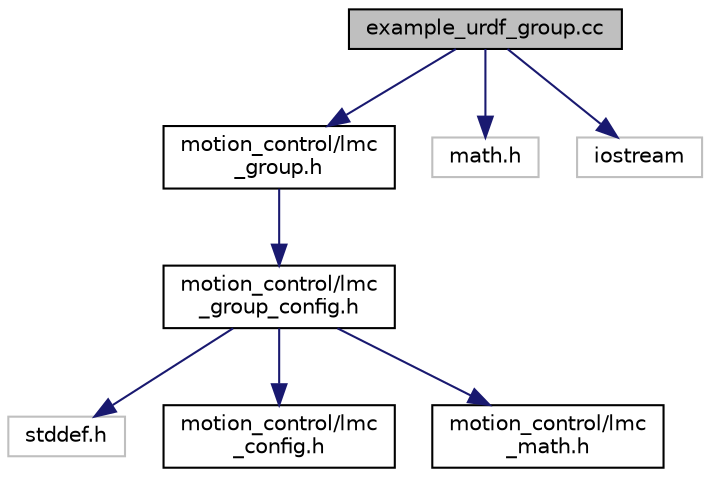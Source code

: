 digraph "example_urdf_group.cc"
{
 // LATEX_PDF_SIZE
  edge [fontname="Helvetica",fontsize="10",labelfontname="Helvetica",labelfontsize="10"];
  node [fontname="Helvetica",fontsize="10",shape=record];
  Node1 [label="example_urdf_group.cc",height=0.2,width=0.4,color="black", fillcolor="grey75", style="filled", fontcolor="black",tooltip=" "];
  Node1 -> Node2 [color="midnightblue",fontsize="10",style="solid",fontname="Helvetica"];
  Node2 [label="motion_control/lmc\l_group.h",height=0.2,width=0.4,color="black", fillcolor="white", style="filled",URL="$lmc__group_8h.html",tooltip="Group(basic unit for coliision detect and motion planner) related data structures and functions."];
  Node2 -> Node3 [color="midnightblue",fontsize="10",style="solid",fontname="Helvetica"];
  Node3 [label="motion_control/lmc\l_group_config.h",height=0.2,width=0.4,color="black", fillcolor="white", style="filled",URL="$lmc__group__config_8h.html",tooltip="Group(basic unit for coliision detect and motion planner) config data structures."];
  Node3 -> Node4 [color="midnightblue",fontsize="10",style="solid",fontname="Helvetica"];
  Node4 [label="stddef.h",height=0.2,width=0.4,color="grey75", fillcolor="white", style="filled",tooltip=" "];
  Node3 -> Node5 [color="midnightblue",fontsize="10",style="solid",fontname="Helvetica"];
  Node5 [label="motion_control/lmc\l_config.h",height=0.2,width=0.4,color="black", fillcolor="white", style="filled",URL="$lmc__config_8h.html",tooltip="Global configuration macro."];
  Node3 -> Node6 [color="midnightblue",fontsize="10",style="solid",fontname="Helvetica"];
  Node6 [label="motion_control/lmc\l_math.h",height=0.2,width=0.4,color="black", fillcolor="white", style="filled",URL="$lmc__math_8h.html",tooltip="Basic math data structure definitions and functions."];
  Node1 -> Node7 [color="midnightblue",fontsize="10",style="solid",fontname="Helvetica"];
  Node7 [label="math.h",height=0.2,width=0.4,color="grey75", fillcolor="white", style="filled",tooltip=" "];
  Node1 -> Node8 [color="midnightblue",fontsize="10",style="solid",fontname="Helvetica"];
  Node8 [label="iostream",height=0.2,width=0.4,color="grey75", fillcolor="white", style="filled",tooltip=" "];
}
